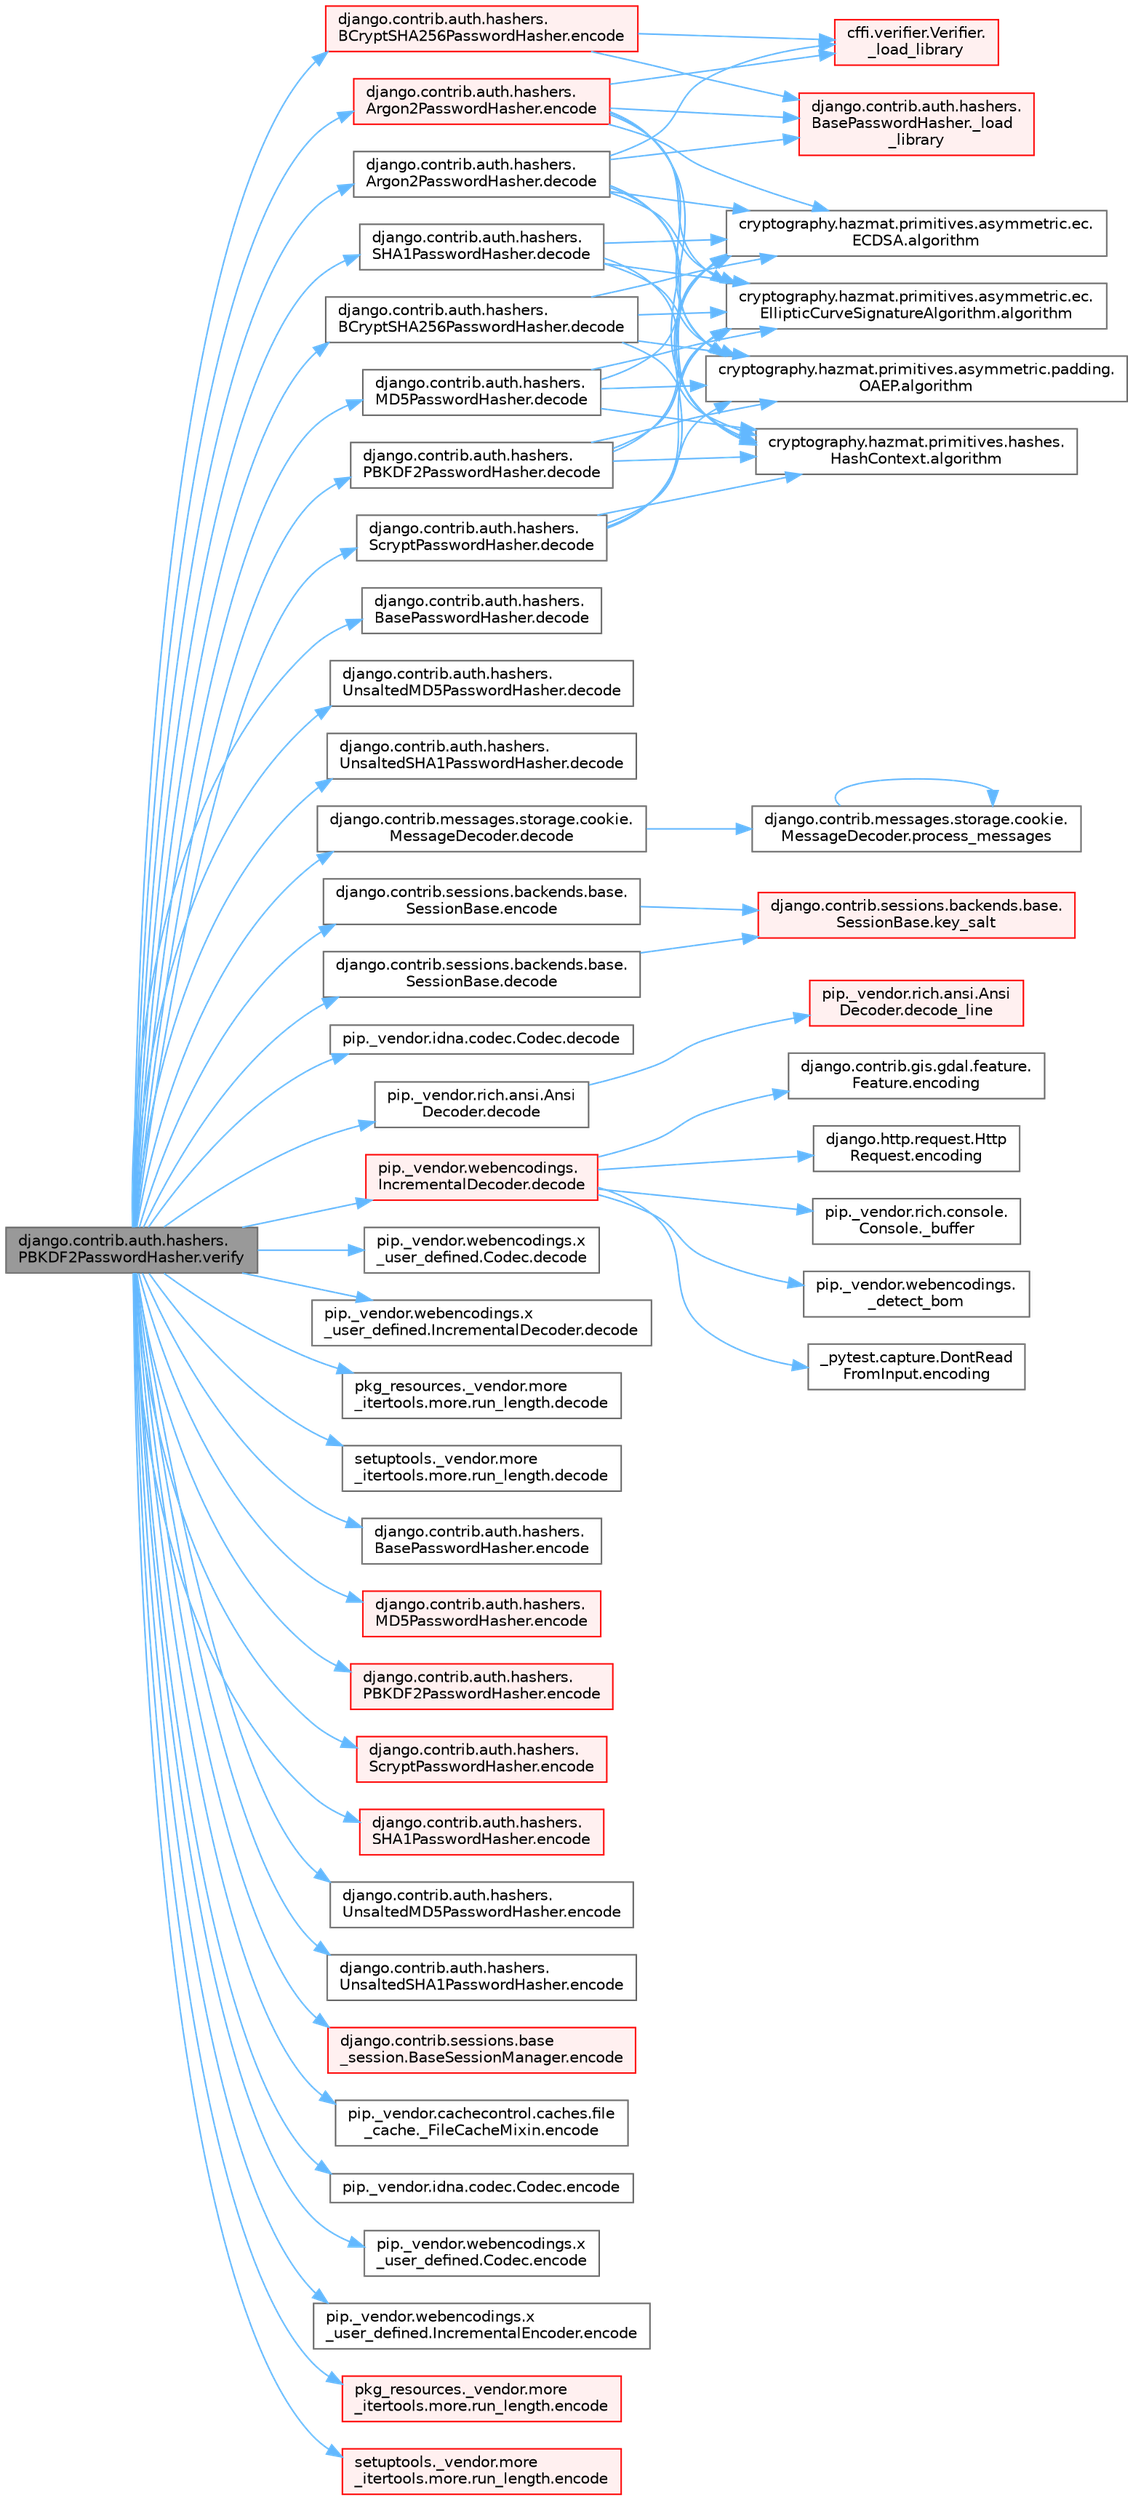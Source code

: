 digraph "django.contrib.auth.hashers.PBKDF2PasswordHasher.verify"
{
 // LATEX_PDF_SIZE
  bgcolor="transparent";
  edge [fontname=Helvetica,fontsize=10,labelfontname=Helvetica,labelfontsize=10];
  node [fontname=Helvetica,fontsize=10,shape=box,height=0.2,width=0.4];
  rankdir="LR";
  Node1 [id="Node000001",label="django.contrib.auth.hashers.\lPBKDF2PasswordHasher.verify",height=0.2,width=0.4,color="gray40", fillcolor="grey60", style="filled", fontcolor="black",tooltip=" "];
  Node1 -> Node2 [id="edge1_Node000001_Node000002",color="steelblue1",style="solid",tooltip=" "];
  Node2 [id="Node000002",label="django.contrib.auth.hashers.\lArgon2PasswordHasher.decode",height=0.2,width=0.4,color="grey40", fillcolor="white", style="filled",URL="$classdjango_1_1contrib_1_1auth_1_1hashers_1_1_argon2_password_hasher.html#a72d1d6fbe76db2c306ea80efb11110a4",tooltip=" "];
  Node2 -> Node3 [id="edge2_Node000002_Node000003",color="steelblue1",style="solid",tooltip=" "];
  Node3 [id="Node000003",label="cffi.verifier.Verifier.\l_load_library",height=0.2,width=0.4,color="red", fillcolor="#FFF0F0", style="filled",URL="$classcffi_1_1verifier_1_1_verifier.html#a9de40d4d3231a07d492a907359b11949",tooltip=" "];
  Node2 -> Node258 [id="edge3_Node000002_Node000258",color="steelblue1",style="solid",tooltip=" "];
  Node258 [id="Node000258",label="django.contrib.auth.hashers.\lBasePasswordHasher._load\l_library",height=0.2,width=0.4,color="red", fillcolor="#FFF0F0", style="filled",URL="$classdjango_1_1contrib_1_1auth_1_1hashers_1_1_base_password_hasher.html#a82f689954acb14224d7004fdfacd0583",tooltip=" "];
  Node2 -> Node259 [id="edge4_Node000002_Node000259",color="steelblue1",style="solid",tooltip=" "];
  Node259 [id="Node000259",label="cryptography.hazmat.primitives.asymmetric.ec.\lECDSA.algorithm",height=0.2,width=0.4,color="grey40", fillcolor="white", style="filled",URL="$classcryptography_1_1hazmat_1_1primitives_1_1asymmetric_1_1ec_1_1_e_c_d_s_a.html#af8b2ad5654a22d6881ca280f065703ab",tooltip=" "];
  Node2 -> Node260 [id="edge5_Node000002_Node000260",color="steelblue1",style="solid",tooltip=" "];
  Node260 [id="Node000260",label="cryptography.hazmat.primitives.asymmetric.ec.\lEllipticCurveSignatureAlgorithm.algorithm",height=0.2,width=0.4,color="grey40", fillcolor="white", style="filled",URL="$classcryptography_1_1hazmat_1_1primitives_1_1asymmetric_1_1ec_1_1_elliptic_curve_signature_algorithm.html#ac96045f23c0e56192e7e9e071d3ed60a",tooltip=" "];
  Node2 -> Node261 [id="edge6_Node000002_Node000261",color="steelblue1",style="solid",tooltip=" "];
  Node261 [id="Node000261",label="cryptography.hazmat.primitives.asymmetric.padding.\lOAEP.algorithm",height=0.2,width=0.4,color="grey40", fillcolor="white", style="filled",URL="$classcryptography_1_1hazmat_1_1primitives_1_1asymmetric_1_1padding_1_1_o_a_e_p.html#ad6f452615df34bef1b5a039c8fb5e11e",tooltip=" "];
  Node2 -> Node262 [id="edge7_Node000002_Node000262",color="steelblue1",style="solid",tooltip=" "];
  Node262 [id="Node000262",label="cryptography.hazmat.primitives.hashes.\lHashContext.algorithm",height=0.2,width=0.4,color="grey40", fillcolor="white", style="filled",URL="$classcryptography_1_1hazmat_1_1primitives_1_1hashes_1_1_hash_context.html#af82b9ea0836393b48314ae5c78191c66",tooltip=" "];
  Node1 -> Node986 [id="edge8_Node000001_Node000986",color="steelblue1",style="solid",tooltip=" "];
  Node986 [id="Node000986",label="django.contrib.auth.hashers.\lBasePasswordHasher.decode",height=0.2,width=0.4,color="grey40", fillcolor="white", style="filled",URL="$classdjango_1_1contrib_1_1auth_1_1hashers_1_1_base_password_hasher.html#acdc58a8527c2c8f6a540dfb9b6b55dc2",tooltip=" "];
  Node1 -> Node987 [id="edge9_Node000001_Node000987",color="steelblue1",style="solid",tooltip=" "];
  Node987 [id="Node000987",label="django.contrib.auth.hashers.\lBCryptSHA256PasswordHasher.decode",height=0.2,width=0.4,color="grey40", fillcolor="white", style="filled",URL="$classdjango_1_1contrib_1_1auth_1_1hashers_1_1_b_crypt_s_h_a256_password_hasher.html#a65f0917523b0e9b3de12041c56a05348",tooltip=" "];
  Node987 -> Node259 [id="edge10_Node000987_Node000259",color="steelblue1",style="solid",tooltip=" "];
  Node987 -> Node260 [id="edge11_Node000987_Node000260",color="steelblue1",style="solid",tooltip=" "];
  Node987 -> Node261 [id="edge12_Node000987_Node000261",color="steelblue1",style="solid",tooltip=" "];
  Node987 -> Node262 [id="edge13_Node000987_Node000262",color="steelblue1",style="solid",tooltip=" "];
  Node1 -> Node988 [id="edge14_Node000001_Node000988",color="steelblue1",style="solid",tooltip=" "];
  Node988 [id="Node000988",label="django.contrib.auth.hashers.\lMD5PasswordHasher.decode",height=0.2,width=0.4,color="grey40", fillcolor="white", style="filled",URL="$classdjango_1_1contrib_1_1auth_1_1hashers_1_1_m_d5_password_hasher.html#a062f78c51cd95a88ffa4c57cf62b8f53",tooltip=" "];
  Node988 -> Node259 [id="edge15_Node000988_Node000259",color="steelblue1",style="solid",tooltip=" "];
  Node988 -> Node260 [id="edge16_Node000988_Node000260",color="steelblue1",style="solid",tooltip=" "];
  Node988 -> Node261 [id="edge17_Node000988_Node000261",color="steelblue1",style="solid",tooltip=" "];
  Node988 -> Node262 [id="edge18_Node000988_Node000262",color="steelblue1",style="solid",tooltip=" "];
  Node1 -> Node989 [id="edge19_Node000001_Node000989",color="steelblue1",style="solid",tooltip=" "];
  Node989 [id="Node000989",label="django.contrib.auth.hashers.\lPBKDF2PasswordHasher.decode",height=0.2,width=0.4,color="grey40", fillcolor="white", style="filled",URL="$classdjango_1_1contrib_1_1auth_1_1hashers_1_1_p_b_k_d_f2_password_hasher.html#ac8e3981a38d06416864c0498d1c88984",tooltip=" "];
  Node989 -> Node259 [id="edge20_Node000989_Node000259",color="steelblue1",style="solid",tooltip=" "];
  Node989 -> Node260 [id="edge21_Node000989_Node000260",color="steelblue1",style="solid",tooltip=" "];
  Node989 -> Node261 [id="edge22_Node000989_Node000261",color="steelblue1",style="solid",tooltip=" "];
  Node989 -> Node262 [id="edge23_Node000989_Node000262",color="steelblue1",style="solid",tooltip=" "];
  Node1 -> Node990 [id="edge24_Node000001_Node000990",color="steelblue1",style="solid",tooltip=" "];
  Node990 [id="Node000990",label="django.contrib.auth.hashers.\lScryptPasswordHasher.decode",height=0.2,width=0.4,color="grey40", fillcolor="white", style="filled",URL="$classdjango_1_1contrib_1_1auth_1_1hashers_1_1_scrypt_password_hasher.html#a68f81270bf17d88e1056ec9ad87878ae",tooltip=" "];
  Node990 -> Node259 [id="edge25_Node000990_Node000259",color="steelblue1",style="solid",tooltip=" "];
  Node990 -> Node260 [id="edge26_Node000990_Node000260",color="steelblue1",style="solid",tooltip=" "];
  Node990 -> Node261 [id="edge27_Node000990_Node000261",color="steelblue1",style="solid",tooltip=" "];
  Node990 -> Node262 [id="edge28_Node000990_Node000262",color="steelblue1",style="solid",tooltip=" "];
  Node1 -> Node991 [id="edge29_Node000001_Node000991",color="steelblue1",style="solid",tooltip=" "];
  Node991 [id="Node000991",label="django.contrib.auth.hashers.\lSHA1PasswordHasher.decode",height=0.2,width=0.4,color="grey40", fillcolor="white", style="filled",URL="$classdjango_1_1contrib_1_1auth_1_1hashers_1_1_s_h_a1_password_hasher.html#a33ceeb213d22d5e240e6f9abe88ff364",tooltip=" "];
  Node991 -> Node259 [id="edge30_Node000991_Node000259",color="steelblue1",style="solid",tooltip=" "];
  Node991 -> Node260 [id="edge31_Node000991_Node000260",color="steelblue1",style="solid",tooltip=" "];
  Node991 -> Node261 [id="edge32_Node000991_Node000261",color="steelblue1",style="solid",tooltip=" "];
  Node991 -> Node262 [id="edge33_Node000991_Node000262",color="steelblue1",style="solid",tooltip=" "];
  Node1 -> Node992 [id="edge34_Node000001_Node000992",color="steelblue1",style="solid",tooltip=" "];
  Node992 [id="Node000992",label="django.contrib.auth.hashers.\lUnsaltedMD5PasswordHasher.decode",height=0.2,width=0.4,color="grey40", fillcolor="white", style="filled",URL="$classdjango_1_1contrib_1_1auth_1_1hashers_1_1_unsalted_m_d5_password_hasher.html#a7d249886b7c87fe081069c0d408653d8",tooltip=" "];
  Node1 -> Node993 [id="edge35_Node000001_Node000993",color="steelblue1",style="solid",tooltip=" "];
  Node993 [id="Node000993",label="django.contrib.auth.hashers.\lUnsaltedSHA1PasswordHasher.decode",height=0.2,width=0.4,color="grey40", fillcolor="white", style="filled",URL="$classdjango_1_1contrib_1_1auth_1_1hashers_1_1_unsalted_s_h_a1_password_hasher.html#a355aab8d20eb31f40a99ee06f8d05a1d",tooltip=" "];
  Node1 -> Node994 [id="edge36_Node000001_Node000994",color="steelblue1",style="solid",tooltip=" "];
  Node994 [id="Node000994",label="django.contrib.messages.storage.cookie.\lMessageDecoder.decode",height=0.2,width=0.4,color="grey40", fillcolor="white", style="filled",URL="$classdjango_1_1contrib_1_1messages_1_1storage_1_1cookie_1_1_message_decoder.html#a31bb711a8b7029e82ec9b90cd501ecc3",tooltip=" "];
  Node994 -> Node995 [id="edge37_Node000994_Node000995",color="steelblue1",style="solid",tooltip=" "];
  Node995 [id="Node000995",label="django.contrib.messages.storage.cookie.\lMessageDecoder.process_messages",height=0.2,width=0.4,color="grey40", fillcolor="white", style="filled",URL="$classdjango_1_1contrib_1_1messages_1_1storage_1_1cookie_1_1_message_decoder.html#aeb5e86125275d278747acf13390769eb",tooltip=" "];
  Node995 -> Node995 [id="edge38_Node000995_Node000995",color="steelblue1",style="solid",tooltip=" "];
  Node1 -> Node996 [id="edge39_Node000001_Node000996",color="steelblue1",style="solid",tooltip=" "];
  Node996 [id="Node000996",label="django.contrib.sessions.backends.base.\lSessionBase.decode",height=0.2,width=0.4,color="grey40", fillcolor="white", style="filled",URL="$classdjango_1_1contrib_1_1sessions_1_1backends_1_1base_1_1_session_base.html#afb17d15a3cb07df3ddfb339557f3a85f",tooltip=" "];
  Node996 -> Node276 [id="edge40_Node000996_Node000276",color="steelblue1",style="solid",tooltip=" "];
  Node276 [id="Node000276",label="django.contrib.sessions.backends.base.\lSessionBase.key_salt",height=0.2,width=0.4,color="red", fillcolor="#FFF0F0", style="filled",URL="$classdjango_1_1contrib_1_1sessions_1_1backends_1_1base_1_1_session_base.html#aebfc89cbad42b8e0eea4d7c6ba55f321",tooltip=" "];
  Node1 -> Node997 [id="edge41_Node000001_Node000997",color="steelblue1",style="solid",tooltip=" "];
  Node997 [id="Node000997",label="pip._vendor.idna.codec.Codec.decode",height=0.2,width=0.4,color="grey40", fillcolor="white", style="filled",URL="$classpip_1_1__vendor_1_1idna_1_1codec_1_1_codec.html#afbcfa6fbc1e789e8ee873af468f8e30a",tooltip=" "];
  Node1 -> Node998 [id="edge42_Node000001_Node000998",color="steelblue1",style="solid",tooltip=" "];
  Node998 [id="Node000998",label="pip._vendor.rich.ansi.Ansi\lDecoder.decode",height=0.2,width=0.4,color="grey40", fillcolor="white", style="filled",URL="$classpip_1_1__vendor_1_1rich_1_1ansi_1_1_ansi_decoder.html#aef7b5a668aa002de1bdaee6ddfbb783b",tooltip=" "];
  Node998 -> Node999 [id="edge43_Node000998_Node000999",color="steelblue1",style="solid",tooltip=" "];
  Node999 [id="Node000999",label="pip._vendor.rich.ansi.Ansi\lDecoder.decode_line",height=0.2,width=0.4,color="red", fillcolor="#FFF0F0", style="filled",URL="$classpip_1_1__vendor_1_1rich_1_1ansi_1_1_ansi_decoder.html#aa4e54ff71e06979da6e1a254f3a3c3e5",tooltip=" "];
  Node1 -> Node1001 [id="edge44_Node000001_Node001001",color="steelblue1",style="solid",tooltip=" "];
  Node1001 [id="Node001001",label="pip._vendor.webencodings.\lIncrementalDecoder.decode",height=0.2,width=0.4,color="red", fillcolor="#FFF0F0", style="filled",URL="$classpip_1_1__vendor_1_1webencodings_1_1_incremental_decoder.html#ad0d48a2d9a33944e0bba55cf024376be",tooltip=" "];
  Node1001 -> Node40 [id="edge45_Node001001_Node000040",color="steelblue1",style="solid",tooltip=" "];
  Node40 [id="Node000040",label="pip._vendor.rich.console.\lConsole._buffer",height=0.2,width=0.4,color="grey40", fillcolor="white", style="filled",URL="$classpip_1_1__vendor_1_1rich_1_1console_1_1_console.html#a51eaf031922c907e4085937b82f5564e",tooltip=" "];
  Node1001 -> Node1002 [id="edge46_Node001001_Node001002",color="steelblue1",style="solid",tooltip=" "];
  Node1002 [id="Node001002",label="pip._vendor.webencodings.\l_detect_bom",height=0.2,width=0.4,color="grey40", fillcolor="white", style="filled",URL="$namespacepip_1_1__vendor_1_1webencodings.html#ae07e40c39d068fe206dfb91b9cfec510",tooltip=" "];
  Node1001 -> Node322 [id="edge47_Node001001_Node000322",color="steelblue1",style="solid",tooltip=" "];
  Node322 [id="Node000322",label="_pytest.capture.DontRead\lFromInput.encoding",height=0.2,width=0.4,color="grey40", fillcolor="white", style="filled",URL="$class__pytest_1_1capture_1_1_dont_read_from_input.html#a40a0e1b26db1f2cf579f1ab5d3903097",tooltip=" "];
  Node1001 -> Node323 [id="edge48_Node001001_Node000323",color="steelblue1",style="solid",tooltip=" "];
  Node323 [id="Node000323",label="django.contrib.gis.gdal.feature.\lFeature.encoding",height=0.2,width=0.4,color="grey40", fillcolor="white", style="filled",URL="$classdjango_1_1contrib_1_1gis_1_1gdal_1_1feature_1_1_feature.html#a61ef7866406f46787c45d0040e4f2588",tooltip=" "];
  Node1001 -> Node324 [id="edge49_Node001001_Node000324",color="steelblue1",style="solid",tooltip=" "];
  Node324 [id="Node000324",label="django.http.request.Http\lRequest.encoding",height=0.2,width=0.4,color="grey40", fillcolor="white", style="filled",URL="$classdjango_1_1http_1_1request_1_1_http_request.html#affc440df209dd1fb33d63b8fce39f3b2",tooltip=" "];
  Node1 -> Node1003 [id="edge50_Node000001_Node001003",color="steelblue1",style="solid",tooltip=" "];
  Node1003 [id="Node001003",label="pip._vendor.webencodings.x\l_user_defined.Codec.decode",height=0.2,width=0.4,color="grey40", fillcolor="white", style="filled",URL="$classpip_1_1__vendor_1_1webencodings_1_1x__user__defined_1_1_codec.html#a8274d83f27630efc03798f7279a3a4e4",tooltip=" "];
  Node1 -> Node1004 [id="edge51_Node000001_Node001004",color="steelblue1",style="solid",tooltip=" "];
  Node1004 [id="Node001004",label="pip._vendor.webencodings.x\l_user_defined.IncrementalDecoder.decode",height=0.2,width=0.4,color="grey40", fillcolor="white", style="filled",URL="$classpip_1_1__vendor_1_1webencodings_1_1x__user__defined_1_1_incremental_decoder.html#a41f124a7b74df6dc854b3cb60701bddf",tooltip=" "];
  Node1 -> Node1005 [id="edge52_Node000001_Node001005",color="steelblue1",style="solid",tooltip=" "];
  Node1005 [id="Node001005",label="pkg_resources._vendor.more\l_itertools.more.run_length.decode",height=0.2,width=0.4,color="grey40", fillcolor="white", style="filled",URL="$classpkg__resources_1_1__vendor_1_1more__itertools_1_1more_1_1run__length.html#ab2bc13ca49542b34903a28d4b635c064",tooltip=" "];
  Node1 -> Node1006 [id="edge53_Node000001_Node001006",color="steelblue1",style="solid",tooltip=" "];
  Node1006 [id="Node001006",label="setuptools._vendor.more\l_itertools.more.run_length.decode",height=0.2,width=0.4,color="grey40", fillcolor="white", style="filled",URL="$classsetuptools_1_1__vendor_1_1more__itertools_1_1more_1_1run__length.html#aad066151679b7bb7954a8254eff4a29c",tooltip=" "];
  Node1 -> Node257 [id="edge54_Node000001_Node000257",color="steelblue1",style="solid",tooltip=" "];
  Node257 [id="Node000257",label="django.contrib.auth.hashers.\lArgon2PasswordHasher.encode",height=0.2,width=0.4,color="red", fillcolor="#FFF0F0", style="filled",URL="$classdjango_1_1contrib_1_1auth_1_1hashers_1_1_argon2_password_hasher.html#a0ed201c5832e89c4a3272c737dfc7567",tooltip=" "];
  Node257 -> Node3 [id="edge55_Node000257_Node000003",color="steelblue1",style="solid",tooltip=" "];
  Node257 -> Node258 [id="edge56_Node000257_Node000258",color="steelblue1",style="solid",tooltip=" "];
  Node257 -> Node259 [id="edge57_Node000257_Node000259",color="steelblue1",style="solid",tooltip=" "];
  Node257 -> Node260 [id="edge58_Node000257_Node000260",color="steelblue1",style="solid",tooltip=" "];
  Node257 -> Node261 [id="edge59_Node000257_Node000261",color="steelblue1",style="solid",tooltip=" "];
  Node257 -> Node262 [id="edge60_Node000257_Node000262",color="steelblue1",style="solid",tooltip=" "];
  Node1 -> Node263 [id="edge61_Node000001_Node000263",color="steelblue1",style="solid",tooltip=" "];
  Node263 [id="Node000263",label="django.contrib.auth.hashers.\lBasePasswordHasher.encode",height=0.2,width=0.4,color="grey40", fillcolor="white", style="filled",URL="$classdjango_1_1contrib_1_1auth_1_1hashers_1_1_base_password_hasher.html#a49e16f7e023ad167dd6f01072a5f968c",tooltip=" "];
  Node1 -> Node264 [id="edge62_Node000001_Node000264",color="steelblue1",style="solid",tooltip=" "];
  Node264 [id="Node000264",label="django.contrib.auth.hashers.\lBCryptSHA256PasswordHasher.encode",height=0.2,width=0.4,color="red", fillcolor="#FFF0F0", style="filled",URL="$classdjango_1_1contrib_1_1auth_1_1hashers_1_1_b_crypt_s_h_a256_password_hasher.html#a7fac654818c9a8cfe6a5df3fefe957a1",tooltip=" "];
  Node264 -> Node3 [id="edge63_Node000264_Node000003",color="steelblue1",style="solid",tooltip=" "];
  Node264 -> Node258 [id="edge64_Node000264_Node000258",color="steelblue1",style="solid",tooltip=" "];
  Node1 -> Node266 [id="edge65_Node000001_Node000266",color="steelblue1",style="solid",tooltip=" "];
  Node266 [id="Node000266",label="django.contrib.auth.hashers.\lMD5PasswordHasher.encode",height=0.2,width=0.4,color="red", fillcolor="#FFF0F0", style="filled",URL="$classdjango_1_1contrib_1_1auth_1_1hashers_1_1_m_d5_password_hasher.html#a29f8262e9e43c545f678e6598e40de64",tooltip=" "];
  Node1 -> Node268 [id="edge66_Node000001_Node000268",color="steelblue1",style="solid",tooltip=" "];
  Node268 [id="Node000268",label="django.contrib.auth.hashers.\lPBKDF2PasswordHasher.encode",height=0.2,width=0.4,color="red", fillcolor="#FFF0F0", style="filled",URL="$classdjango_1_1contrib_1_1auth_1_1hashers_1_1_p_b_k_d_f2_password_hasher.html#ab9612c1c9ad15cb0d0ae22b7c8f68f9d",tooltip=" "];
  Node1 -> Node269 [id="edge67_Node000001_Node000269",color="steelblue1",style="solid",tooltip=" "];
  Node269 [id="Node000269",label="django.contrib.auth.hashers.\lScryptPasswordHasher.encode",height=0.2,width=0.4,color="red", fillcolor="#FFF0F0", style="filled",URL="$classdjango_1_1contrib_1_1auth_1_1hashers_1_1_scrypt_password_hasher.html#a1a5a33b642b1c9e74c5fd8a7c599b06b",tooltip=" "];
  Node1 -> Node272 [id="edge68_Node000001_Node000272",color="steelblue1",style="solid",tooltip=" "];
  Node272 [id="Node000272",label="django.contrib.auth.hashers.\lSHA1PasswordHasher.encode",height=0.2,width=0.4,color="red", fillcolor="#FFF0F0", style="filled",URL="$classdjango_1_1contrib_1_1auth_1_1hashers_1_1_s_h_a1_password_hasher.html#a0bfd20e2b7729426887b049a14ce2822",tooltip=" "];
  Node1 -> Node273 [id="edge69_Node000001_Node000273",color="steelblue1",style="solid",tooltip=" "];
  Node273 [id="Node000273",label="django.contrib.auth.hashers.\lUnsaltedMD5PasswordHasher.encode",height=0.2,width=0.4,color="grey40", fillcolor="white", style="filled",URL="$classdjango_1_1contrib_1_1auth_1_1hashers_1_1_unsalted_m_d5_password_hasher.html#aafaa43801909c99c302a04d06be41299",tooltip=" "];
  Node1 -> Node274 [id="edge70_Node000001_Node000274",color="steelblue1",style="solid",tooltip=" "];
  Node274 [id="Node000274",label="django.contrib.auth.hashers.\lUnsaltedSHA1PasswordHasher.encode",height=0.2,width=0.4,color="grey40", fillcolor="white", style="filled",URL="$classdjango_1_1contrib_1_1auth_1_1hashers_1_1_unsalted_s_h_a1_password_hasher.html#a4704b6dcaa06a4e1db963ece790b3847",tooltip=" "];
  Node1 -> Node275 [id="edge71_Node000001_Node000275",color="steelblue1",style="solid",tooltip=" "];
  Node275 [id="Node000275",label="django.contrib.sessions.backends.base.\lSessionBase.encode",height=0.2,width=0.4,color="grey40", fillcolor="white", style="filled",URL="$classdjango_1_1contrib_1_1sessions_1_1backends_1_1base_1_1_session_base.html#a852f82138ea80dfbd7fd279fe91d5044",tooltip=" "];
  Node275 -> Node276 [id="edge72_Node000275_Node000276",color="steelblue1",style="solid",tooltip=" "];
  Node1 -> Node277 [id="edge73_Node000001_Node000277",color="steelblue1",style="solid",tooltip=" "];
  Node277 [id="Node000277",label="django.contrib.sessions.base\l_session.BaseSessionManager.encode",height=0.2,width=0.4,color="red", fillcolor="#FFF0F0", style="filled",URL="$classdjango_1_1contrib_1_1sessions_1_1base__session_1_1_base_session_manager.html#a3306b0924783edcd31d0d8617cc0e1f0",tooltip=" "];
  Node1 -> Node278 [id="edge74_Node000001_Node000278",color="steelblue1",style="solid",tooltip=" "];
  Node278 [id="Node000278",label="pip._vendor.cachecontrol.caches.file\l_cache._FileCacheMixin.encode",height=0.2,width=0.4,color="grey40", fillcolor="white", style="filled",URL="$classpip_1_1__vendor_1_1cachecontrol_1_1caches_1_1file__cache_1_1___file_cache_mixin.html#aeae959f7f51e1fcae81aa78cf60b3e9a",tooltip=" "];
  Node1 -> Node279 [id="edge75_Node000001_Node000279",color="steelblue1",style="solid",tooltip=" "];
  Node279 [id="Node000279",label="pip._vendor.idna.codec.Codec.encode",height=0.2,width=0.4,color="grey40", fillcolor="white", style="filled",URL="$classpip_1_1__vendor_1_1idna_1_1codec_1_1_codec.html#a9da6c15f576553401b4635ccef55c7fc",tooltip=" "];
  Node1 -> Node280 [id="edge76_Node000001_Node000280",color="steelblue1",style="solid",tooltip=" "];
  Node280 [id="Node000280",label="pip._vendor.webencodings.x\l_user_defined.Codec.encode",height=0.2,width=0.4,color="grey40", fillcolor="white", style="filled",URL="$classpip_1_1__vendor_1_1webencodings_1_1x__user__defined_1_1_codec.html#aa4f3a4f213fe2bbee440fc3732e43139",tooltip=" "];
  Node1 -> Node281 [id="edge77_Node000001_Node000281",color="steelblue1",style="solid",tooltip=" "];
  Node281 [id="Node000281",label="pip._vendor.webencodings.x\l_user_defined.IncrementalEncoder.encode",height=0.2,width=0.4,color="grey40", fillcolor="white", style="filled",URL="$classpip_1_1__vendor_1_1webencodings_1_1x__user__defined_1_1_incremental_encoder.html#a8177e86c819f3b1cde8e3ee686b7f6c7",tooltip=" "];
  Node1 -> Node282 [id="edge78_Node000001_Node000282",color="steelblue1",style="solid",tooltip=" "];
  Node282 [id="Node000282",label="pkg_resources._vendor.more\l_itertools.more.run_length.encode",height=0.2,width=0.4,color="red", fillcolor="#FFF0F0", style="filled",URL="$classpkg__resources_1_1__vendor_1_1more__itertools_1_1more_1_1run__length.html#a6dd9fc60d11560ef2d0ac1c2576be735",tooltip=" "];
  Node1 -> Node284 [id="edge79_Node000001_Node000284",color="steelblue1",style="solid",tooltip=" "];
  Node284 [id="Node000284",label="setuptools._vendor.more\l_itertools.more.run_length.encode",height=0.2,width=0.4,color="red", fillcolor="#FFF0F0", style="filled",URL="$classsetuptools_1_1__vendor_1_1more__itertools_1_1more_1_1run__length.html#ad58076551271fa2a775b12129df70509",tooltip=" "];
}
